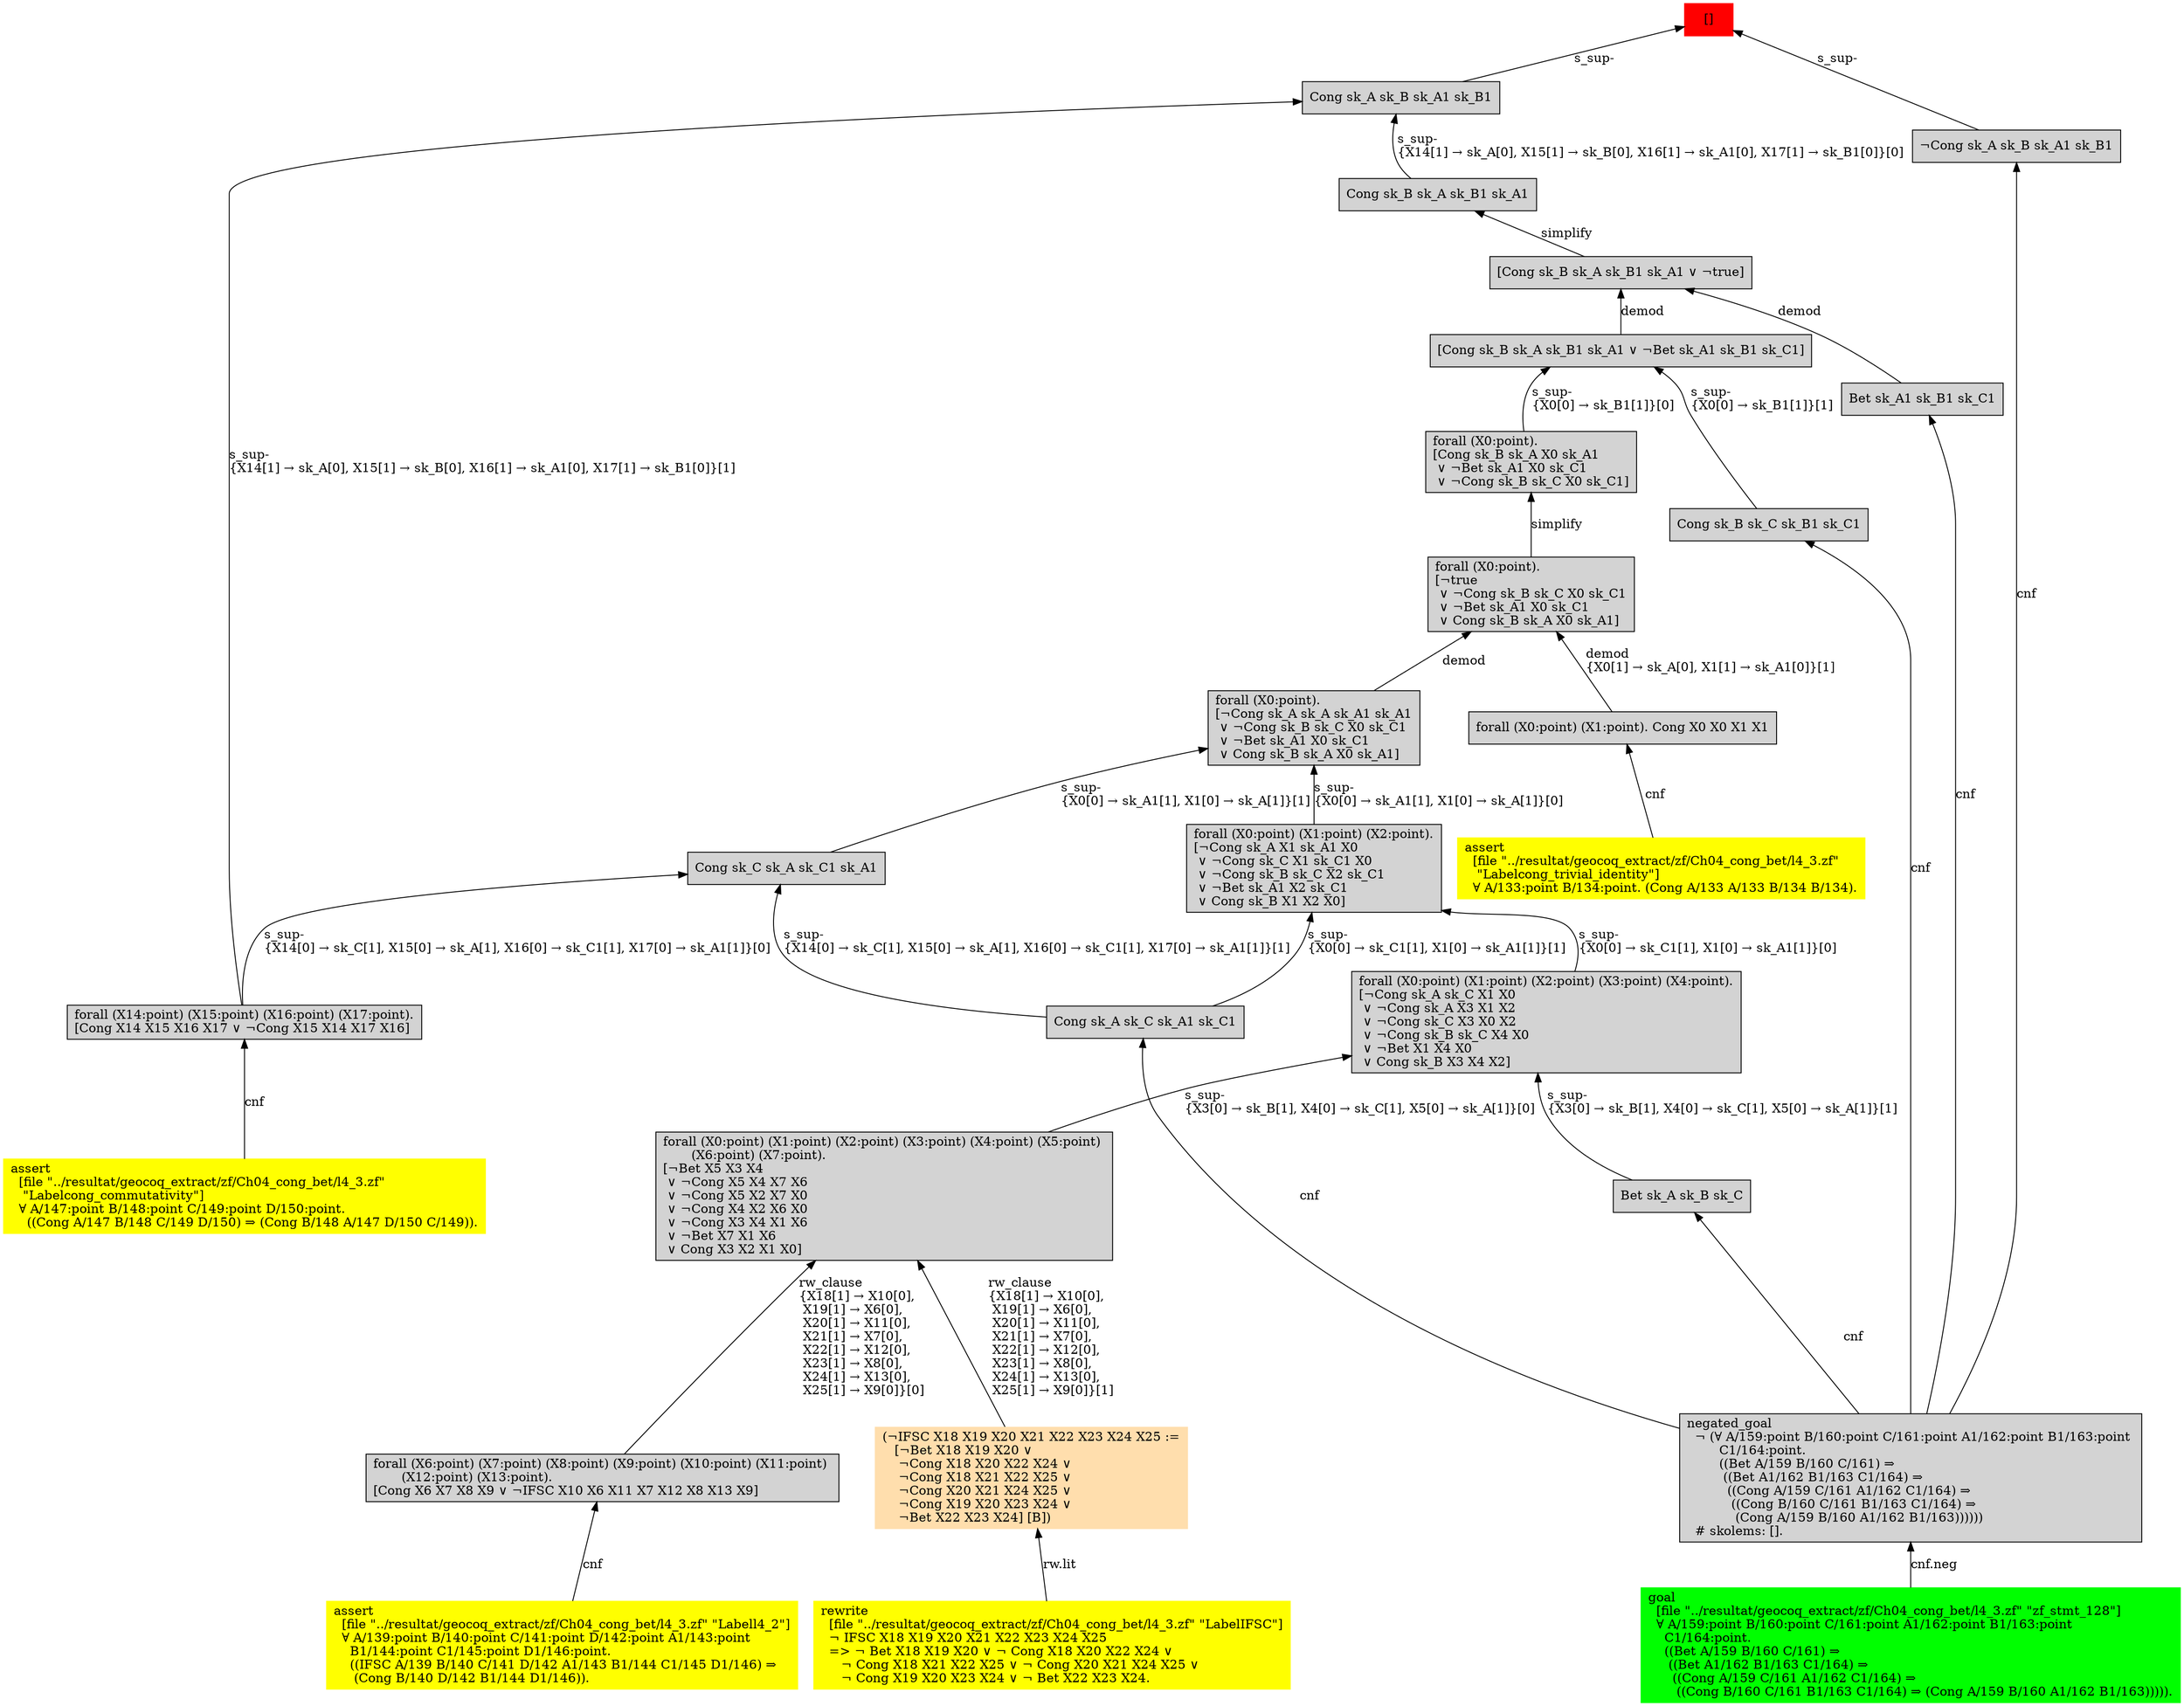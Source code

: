 digraph "unsat_graph" {
  vertex_0 [color=red, label="[]", shape=box, style=filled];
  vertex_0 -> vertex_1 [label="s_sup-\l", dir="back"];
  vertex_1 [shape=box, label="¬Cong sk_A sk_B sk_A1 sk_B1\l", style=filled];
  vertex_1 -> vertex_2 [label="cnf", dir="back"];
  vertex_2 [shape=box, label="negated_goal\l  ¬ (∀ A/159:point B/160:point C/161:point A1/162:point B1/163:point \l        C1/164:point.\l        ((Bet A/159 B/160 C/161) ⇒\l         ((Bet A1/162 B1/163 C1/164) ⇒\l          ((Cong A/159 C/161 A1/162 C1/164) ⇒\l           ((Cong B/160 C/161 B1/163 C1/164) ⇒\l            (Cong A/159 B/160 A1/162 B1/163))))))\l  # skolems: [].\l", style=filled];
  vertex_2 -> vertex_3 [label="cnf.neg", dir="back"];
  vertex_3 [color=green, shape=box, label="goal\l  [file \"../resultat/geocoq_extract/zf/Ch04_cong_bet/l4_3.zf\" \"zf_stmt_128\"]\l  ∀ A/159:point B/160:point C/161:point A1/162:point B1/163:point \l    C1/164:point.\l    ((Bet A/159 B/160 C/161) ⇒\l     ((Bet A1/162 B1/163 C1/164) ⇒\l      ((Cong A/159 C/161 A1/162 C1/164) ⇒\l       ((Cong B/160 C/161 B1/163 C1/164) ⇒ (Cong A/159 B/160 A1/162 B1/163))))).\l", style=filled];
  vertex_0 -> vertex_4 [label="s_sup-\l", dir="back"];
  vertex_4 [shape=box, label="Cong sk_A sk_B sk_A1 sk_B1\l", style=filled];
  vertex_4 -> vertex_5 [label="s_sup-\l\{X14[1] → sk_A[0], X15[1] → sk_B[0], X16[1] → sk_A1[0], X17[1] → sk_B1[0]\}[1]\l", dir="back"];
  vertex_5 [shape=box, label="forall (X14:point) (X15:point) (X16:point) (X17:point).\l[Cong X14 X15 X16 X17 ∨ ¬Cong X15 X14 X17 X16]\l", style=filled];
  vertex_5 -> vertex_6 [label="cnf", dir="back"];
  vertex_6 [color=yellow, shape=box, label="assert\l  [file \"../resultat/geocoq_extract/zf/Ch04_cong_bet/l4_3.zf\" \l   \"Labelcong_commutativity\"]\l  ∀ A/147:point B/148:point C/149:point D/150:point.\l    ((Cong A/147 B/148 C/149 D/150) ⇒ (Cong B/148 A/147 D/150 C/149)).\l", style=filled];
  vertex_4 -> vertex_7 [label="s_sup-\l\{X14[1] → sk_A[0], X15[1] → sk_B[0], X16[1] → sk_A1[0], X17[1] → sk_B1[0]\}[0]\l", dir="back"];
  vertex_7 [shape=box, label="Cong sk_B sk_A sk_B1 sk_A1\l", style=filled];
  vertex_7 -> vertex_8 [label="simplify", dir="back"];
  vertex_8 [shape=box, label="[Cong sk_B sk_A sk_B1 sk_A1 ∨ ¬true]\l", style=filled];
  vertex_8 -> vertex_9 [label="demod", dir="back"];
  vertex_9 [shape=box, label="Bet sk_A1 sk_B1 sk_C1\l", style=filled];
  vertex_9 -> vertex_2 [label="cnf", dir="back"];
  vertex_8 -> vertex_10 [label="demod", dir="back"];
  vertex_10 [shape=box, label="[Cong sk_B sk_A sk_B1 sk_A1 ∨ ¬Bet sk_A1 sk_B1 sk_C1]\l", style=filled];
  vertex_10 -> vertex_11 [label="s_sup-\l\{X0[0] → sk_B1[1]\}[0]\l", dir="back"];
  vertex_11 [shape=box, label="forall (X0:point).\l[Cong sk_B sk_A X0 sk_A1\l ∨ ¬Bet sk_A1 X0 sk_C1\l ∨ ¬Cong sk_B sk_C X0 sk_C1]\l", style=filled];
  vertex_11 -> vertex_12 [label="simplify", dir="back"];
  vertex_12 [shape=box, label="forall (X0:point).\l[¬true\l ∨ ¬Cong sk_B sk_C X0 sk_C1\l ∨ ¬Bet sk_A1 X0 sk_C1\l ∨ Cong sk_B sk_A X0 sk_A1]\l", style=filled];
  vertex_12 -> vertex_13 [label="demod\l\{X0[1] → sk_A[0], X1[1] → sk_A1[0]\}[1]\l", dir="back"];
  vertex_13 [shape=box, label="forall (X0:point) (X1:point). Cong X0 X0 X1 X1\l", style=filled];
  vertex_13 -> vertex_14 [label="cnf", dir="back"];
  vertex_14 [color=yellow, shape=box, label="assert\l  [file \"../resultat/geocoq_extract/zf/Ch04_cong_bet/l4_3.zf\" \l   \"Labelcong_trivial_identity\"]\l  ∀ A/133:point B/134:point. (Cong A/133 A/133 B/134 B/134).\l", style=filled];
  vertex_12 -> vertex_15 [label="demod", dir="back"];
  vertex_15 [shape=box, label="forall (X0:point).\l[¬Cong sk_A sk_A sk_A1 sk_A1\l ∨ ¬Cong sk_B sk_C X0 sk_C1\l ∨ ¬Bet sk_A1 X0 sk_C1\l ∨ Cong sk_B sk_A X0 sk_A1]\l", style=filled];
  vertex_15 -> vertex_16 [label="s_sup-\l\{X0[0] → sk_A1[1], X1[0] → sk_A[1]\}[0]\l", dir="back"];
  vertex_16 [shape=box, label="forall (X0:point) (X1:point) (X2:point).\l[¬Cong sk_A X1 sk_A1 X0\l ∨ ¬Cong sk_C X1 sk_C1 X0\l ∨ ¬Cong sk_B sk_C X2 sk_C1\l ∨ ¬Bet sk_A1 X2 sk_C1\l ∨ Cong sk_B X1 X2 X0]\l", style=filled];
  vertex_16 -> vertex_17 [label="s_sup-\l\{X0[0] → sk_C1[1], X1[0] → sk_A1[1]\}[0]\l", dir="back"];
  vertex_17 [shape=box, label="forall (X0:point) (X1:point) (X2:point) (X3:point) (X4:point).\l[¬Cong sk_A sk_C X1 X0\l ∨ ¬Cong sk_A X3 X1 X2\l ∨ ¬Cong sk_C X3 X0 X2\l ∨ ¬Cong sk_B sk_C X4 X0\l ∨ ¬Bet X1 X4 X0\l ∨ Cong sk_B X3 X4 X2]\l", style=filled];
  vertex_17 -> vertex_18 [label="s_sup-\l\{X3[0] → sk_B[1], X4[0] → sk_C[1], X5[0] → sk_A[1]\}[0]\l", dir="back"];
  vertex_18 [shape=box, label="forall (X0:point) (X1:point) (X2:point) (X3:point) (X4:point) (X5:point) \l       (X6:point) (X7:point).\l[¬Bet X5 X3 X4\l ∨ ¬Cong X5 X4 X7 X6\l ∨ ¬Cong X5 X2 X7 X0\l ∨ ¬Cong X4 X2 X6 X0\l ∨ ¬Cong X3 X4 X1 X6\l ∨ ¬Bet X7 X1 X6\l ∨ Cong X3 X2 X1 X0]\l", style=filled];
  vertex_18 -> vertex_19 [label="rw_clause\l\{X18[1] → X10[0], \l X19[1] → X6[0], \l X20[1] → X11[0], \l X21[1] → X7[0], \l X22[1] → X12[0], \l X23[1] → X8[0], \l X24[1] → X13[0], \l X25[1] → X9[0]\}[1]\l", dir="back"];
  vertex_19 [color=navajowhite, shape=box, label="(¬IFSC X18 X19 X20 X21 X22 X23 X24 X25 :=\l   [¬Bet X18 X19 X20 ∨ \l    ¬Cong X18 X20 X22 X24 ∨ \l    ¬Cong X18 X21 X22 X25 ∨ \l    ¬Cong X20 X21 X24 X25 ∨ \l    ¬Cong X19 X20 X23 X24 ∨ \l    ¬Bet X22 X23 X24] [B])\l", style=filled];
  vertex_19 -> vertex_20 [label="rw.lit", dir="back"];
  vertex_20 [color=yellow, shape=box, label="rewrite\l  [file \"../resultat/geocoq_extract/zf/Ch04_cong_bet/l4_3.zf\" \"LabelIFSC\"]\l  ¬ IFSC X18 X19 X20 X21 X22 X23 X24 X25\l  =\> ¬ Bet X18 X19 X20 ∨ ¬ Cong X18 X20 X22 X24 ∨ \l     ¬ Cong X18 X21 X22 X25 ∨ ¬ Cong X20 X21 X24 X25 ∨ \l     ¬ Cong X19 X20 X23 X24 ∨ ¬ Bet X22 X23 X24.\l", style=filled];
  vertex_18 -> vertex_21 [label="rw_clause\l\{X18[1] → X10[0], \l X19[1] → X6[0], \l X20[1] → X11[0], \l X21[1] → X7[0], \l X22[1] → X12[0], \l X23[1] → X8[0], \l X24[1] → X13[0], \l X25[1] → X9[0]\}[0]\l", dir="back"];
  vertex_21 [shape=box, label="forall (X6:point) (X7:point) (X8:point) (X9:point) (X10:point) (X11:point) \l       (X12:point) (X13:point).\l[Cong X6 X7 X8 X9 ∨ ¬IFSC X10 X6 X11 X7 X12 X8 X13 X9]\l", style=filled];
  vertex_21 -> vertex_22 [label="cnf", dir="back"];
  vertex_22 [color=yellow, shape=box, label="assert\l  [file \"../resultat/geocoq_extract/zf/Ch04_cong_bet/l4_3.zf\" \"Labell4_2\"]\l  ∀ A/139:point B/140:point C/141:point D/142:point A1/143:point \l    B1/144:point C1/145:point D1/146:point.\l    ((IFSC A/139 B/140 C/141 D/142 A1/143 B1/144 C1/145 D1/146) ⇒\l     (Cong B/140 D/142 B1/144 D1/146)).\l", style=filled];
  vertex_17 -> vertex_23 [label="s_sup-\l\{X3[0] → sk_B[1], X4[0] → sk_C[1], X5[0] → sk_A[1]\}[1]\l", dir="back"];
  vertex_23 [shape=box, label="Bet sk_A sk_B sk_C\l", style=filled];
  vertex_23 -> vertex_2 [label="cnf", dir="back"];
  vertex_16 -> vertex_24 [label="s_sup-\l\{X0[0] → sk_C1[1], X1[0] → sk_A1[1]\}[1]\l", dir="back"];
  vertex_24 [shape=box, label="Cong sk_A sk_C sk_A1 sk_C1\l", style=filled];
  vertex_24 -> vertex_2 [label="cnf", dir="back"];
  vertex_15 -> vertex_25 [label="s_sup-\l\{X0[0] → sk_A1[1], X1[0] → sk_A[1]\}[1]\l", dir="back"];
  vertex_25 [shape=box, label="Cong sk_C sk_A sk_C1 sk_A1\l", style=filled];
  vertex_25 -> vertex_5 [label="s_sup-\l\{X14[0] → sk_C[1], X15[0] → sk_A[1], X16[0] → sk_C1[1], X17[0] → sk_A1[1]\}[0]\l", dir="back"];
  vertex_25 -> vertex_24 [label="s_sup-\l\{X14[0] → sk_C[1], X15[0] → sk_A[1], X16[0] → sk_C1[1], X17[0] → sk_A1[1]\}[1]\l", dir="back"];
  vertex_10 -> vertex_26 [label="s_sup-\l\{X0[0] → sk_B1[1]\}[1]\l", dir="back"];
  vertex_26 [shape=box, label="Cong sk_B sk_C sk_B1 sk_C1\l", style=filled];
  vertex_26 -> vertex_2 [label="cnf", dir="back"];
  }


